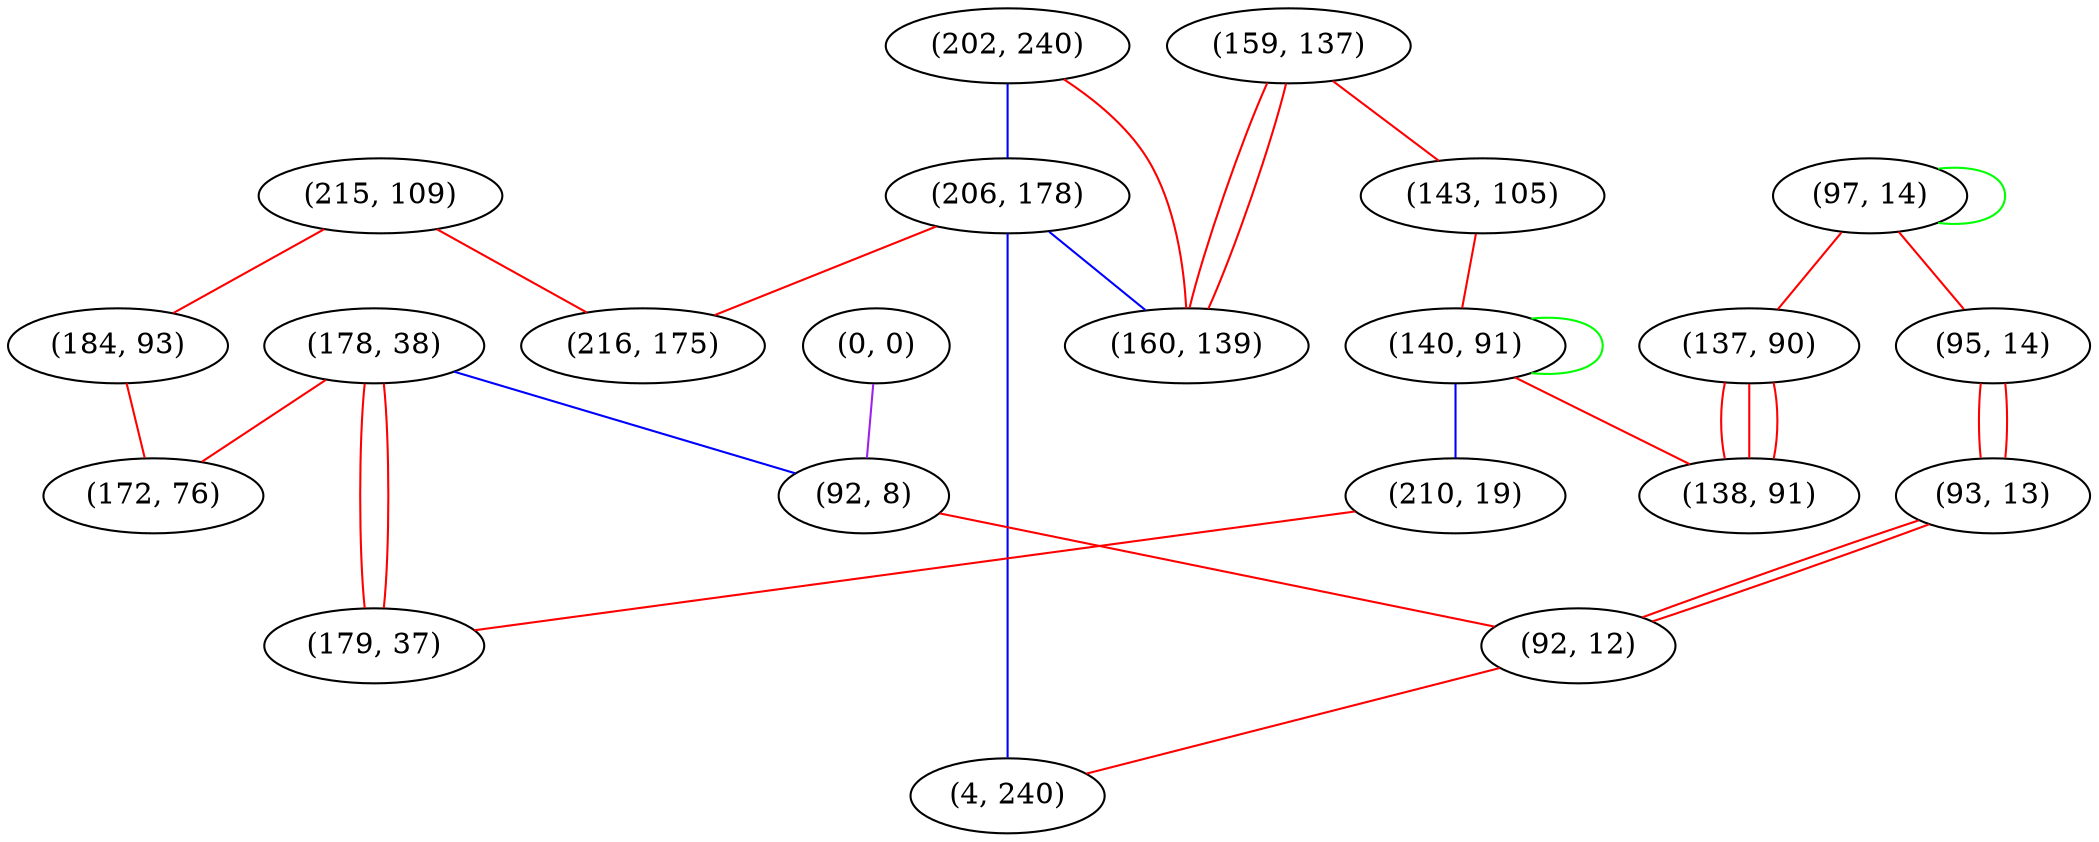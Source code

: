 graph "" {
"(159, 137)";
"(202, 240)";
"(97, 14)";
"(178, 38)";
"(143, 105)";
"(215, 109)";
"(95, 14)";
"(137, 90)";
"(0, 0)";
"(184, 93)";
"(140, 91)";
"(206, 178)";
"(92, 8)";
"(160, 139)";
"(210, 19)";
"(93, 13)";
"(179, 37)";
"(92, 12)";
"(172, 76)";
"(216, 175)";
"(4, 240)";
"(138, 91)";
"(159, 137)" -- "(160, 139)"  [color=red, key=0, weight=1];
"(159, 137)" -- "(160, 139)"  [color=red, key=1, weight=1];
"(159, 137)" -- "(143, 105)"  [color=red, key=0, weight=1];
"(202, 240)" -- "(160, 139)"  [color=red, key=0, weight=1];
"(202, 240)" -- "(206, 178)"  [color=blue, key=0, weight=3];
"(97, 14)" -- "(137, 90)"  [color=red, key=0, weight=1];
"(97, 14)" -- "(95, 14)"  [color=red, key=0, weight=1];
"(97, 14)" -- "(97, 14)"  [color=green, key=0, weight=2];
"(178, 38)" -- "(92, 8)"  [color=blue, key=0, weight=3];
"(178, 38)" -- "(172, 76)"  [color=red, key=0, weight=1];
"(178, 38)" -- "(179, 37)"  [color=red, key=0, weight=1];
"(178, 38)" -- "(179, 37)"  [color=red, key=1, weight=1];
"(143, 105)" -- "(140, 91)"  [color=red, key=0, weight=1];
"(215, 109)" -- "(184, 93)"  [color=red, key=0, weight=1];
"(215, 109)" -- "(216, 175)"  [color=red, key=0, weight=1];
"(95, 14)" -- "(93, 13)"  [color=red, key=0, weight=1];
"(95, 14)" -- "(93, 13)"  [color=red, key=1, weight=1];
"(137, 90)" -- "(138, 91)"  [color=red, key=0, weight=1];
"(137, 90)" -- "(138, 91)"  [color=red, key=1, weight=1];
"(137, 90)" -- "(138, 91)"  [color=red, key=2, weight=1];
"(0, 0)" -- "(92, 8)"  [color=purple, key=0, weight=4];
"(184, 93)" -- "(172, 76)"  [color=red, key=0, weight=1];
"(140, 91)" -- "(210, 19)"  [color=blue, key=0, weight=3];
"(140, 91)" -- "(138, 91)"  [color=red, key=0, weight=1];
"(140, 91)" -- "(140, 91)"  [color=green, key=0, weight=2];
"(206, 178)" -- "(160, 139)"  [color=blue, key=0, weight=3];
"(206, 178)" -- "(216, 175)"  [color=red, key=0, weight=1];
"(206, 178)" -- "(4, 240)"  [color=blue, key=0, weight=3];
"(92, 8)" -- "(92, 12)"  [color=red, key=0, weight=1];
"(210, 19)" -- "(179, 37)"  [color=red, key=0, weight=1];
"(93, 13)" -- "(92, 12)"  [color=red, key=0, weight=1];
"(93, 13)" -- "(92, 12)"  [color=red, key=1, weight=1];
"(92, 12)" -- "(4, 240)"  [color=red, key=0, weight=1];
}
